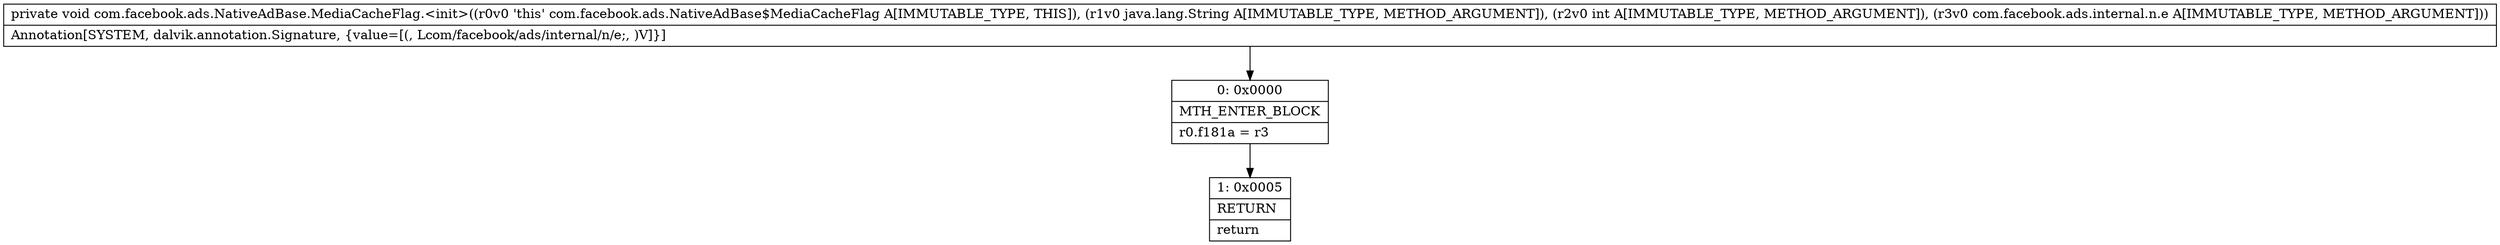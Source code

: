 digraph "CFG forcom.facebook.ads.NativeAdBase.MediaCacheFlag.\<init\>(Ljava\/lang\/String;ILcom\/facebook\/ads\/internal\/n\/e;)V" {
Node_0 [shape=record,label="{0\:\ 0x0000|MTH_ENTER_BLOCK\l|r0.f181a = r3\l}"];
Node_1 [shape=record,label="{1\:\ 0x0005|RETURN\l|return\l}"];
MethodNode[shape=record,label="{private void com.facebook.ads.NativeAdBase.MediaCacheFlag.\<init\>((r0v0 'this' com.facebook.ads.NativeAdBase$MediaCacheFlag A[IMMUTABLE_TYPE, THIS]), (r1v0 java.lang.String A[IMMUTABLE_TYPE, METHOD_ARGUMENT]), (r2v0 int A[IMMUTABLE_TYPE, METHOD_ARGUMENT]), (r3v0 com.facebook.ads.internal.n.e A[IMMUTABLE_TYPE, METHOD_ARGUMENT]))  | Annotation[SYSTEM, dalvik.annotation.Signature, \{value=[(, Lcom\/facebook\/ads\/internal\/n\/e;, )V]\}]\l}"];
MethodNode -> Node_0;
Node_0 -> Node_1;
}

